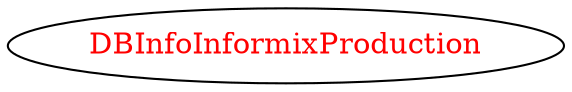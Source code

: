 digraph dependencyGraph {
 concentrate=true;
 ranksep="2.0";
 rankdir="LR"; 
 splines="ortho";
"DBInfoInformixProduction" [fontcolor="red"];
}